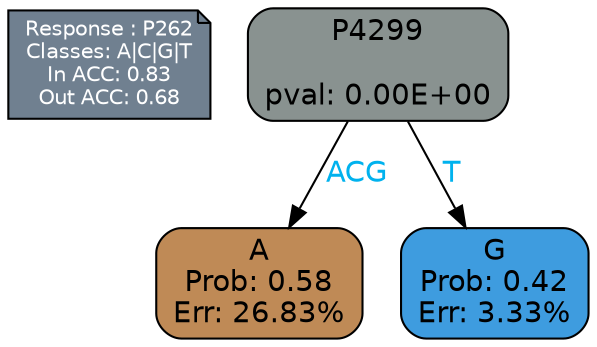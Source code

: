 digraph Tree {
node [shape=box, style="filled, rounded", color="black", fontname=helvetica] ;
graph [ranksep=equally, splines=polylines, bgcolor=transparent, dpi=600] ;
edge [fontname=helvetica] ;
LEGEND [label="Response : P262
Classes: A|C|G|T
In ACC: 0.83
Out ACC: 0.68
",shape=note,align=left,style=filled,fillcolor="slategray",fontcolor="white",fontsize=10];1 [label="P4299

pval: 0.00E+00", fillcolor="#899290"] ;
2 [label="A
Prob: 0.58
Err: 26.83%", fillcolor="#bf8a56"] ;
3 [label="G
Prob: 0.42
Err: 3.33%", fillcolor="#3e9cdf"] ;
1 -> 2 [label="ACG",fontcolor=deepskyblue2] ;
1 -> 3 [label="T",fontcolor=deepskyblue2] ;
{rank = same; 2;3;}{rank = same; LEGEND;1;}}